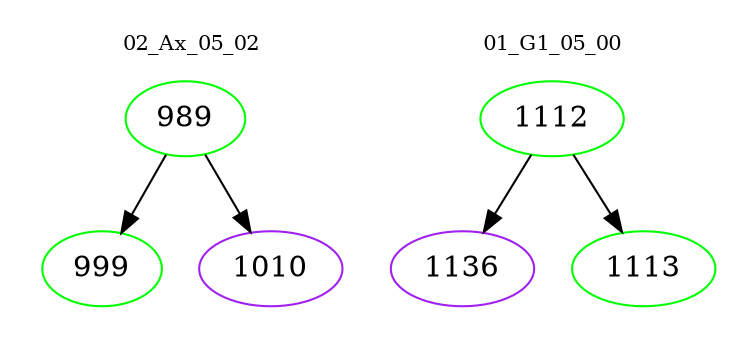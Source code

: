 digraph{
subgraph cluster_0 {
color = white
label = "02_Ax_05_02";
fontsize=10;
T0_989 [label="989", color="green"]
T0_989 -> T0_999 [color="black"]
T0_999 [label="999", color="green"]
T0_989 -> T0_1010 [color="black"]
T0_1010 [label="1010", color="purple"]
}
subgraph cluster_1 {
color = white
label = "01_G1_05_00";
fontsize=10;
T1_1112 [label="1112", color="green"]
T1_1112 -> T1_1136 [color="black"]
T1_1136 [label="1136", color="purple"]
T1_1112 -> T1_1113 [color="black"]
T1_1113 [label="1113", color="green"]
}
}
